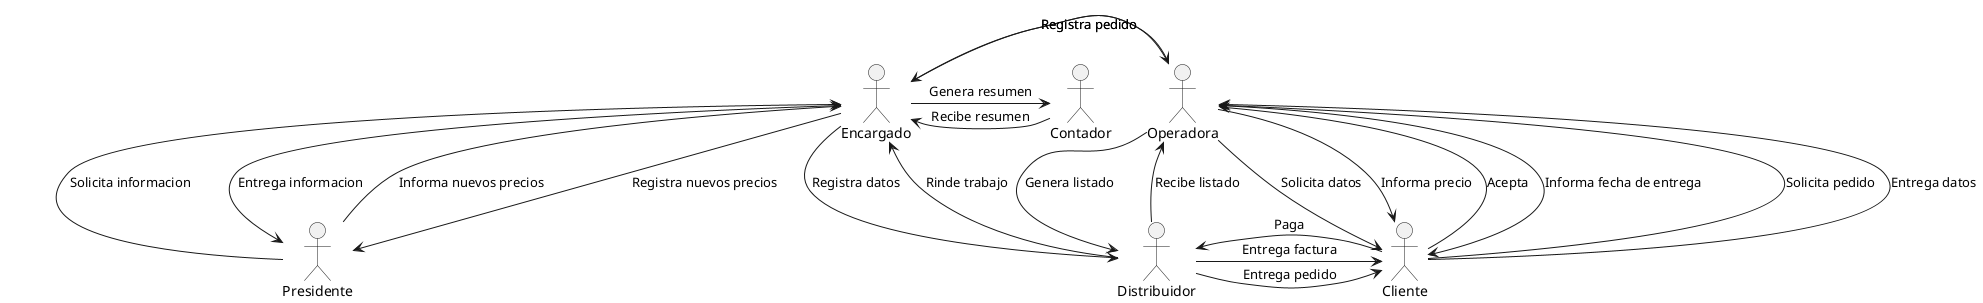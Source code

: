 @startuml Colaboraciones
    allow_mixing
    actor Cliente
    actor Operadora
    actor Distribuidor
    actor Encargado
    actor Contador
    actor Presidente
    Cliente --> Operadora : Solicita pedido
    Operadora -down-> Cliente : Solicita datos
    Cliente -down-> Operadora : Entrega datos
    Operadora -down-> Cliente : Informa precio
    Cliente -up-> Operadora : Acepta
    Operadora -down-> Encargado : Registra pedido
    Encargado -right-> Operadora : Registra pedido
    Operadora -down-> Cliente : Informa fecha de entrega
    Operadora -> Distribuidor : Genera listado
    Distribuidor -> Operadora : Recibe listado
    Distribuidor -> Cliente : Entrega pedido
    Cliente -> Distribuidor : Paga
    Distribuidor -> Cliente : Entrega factura
    Distribuidor -> Encargado : Rinde trabajo
    Encargado -> Distribuidor : Registra datos
    Encargado -> Contador : Genera resumen
    Contador -> Encargado : Recibe resumen
    Presidente -down-> Encargado : Informa nuevos precios
    Encargado -up-> Presidente: Registra nuevos precios

    Presidente -up-> Encargado : Solicita informacion
    Encargado -down-> Presidente : Entrega informacion
@enduml